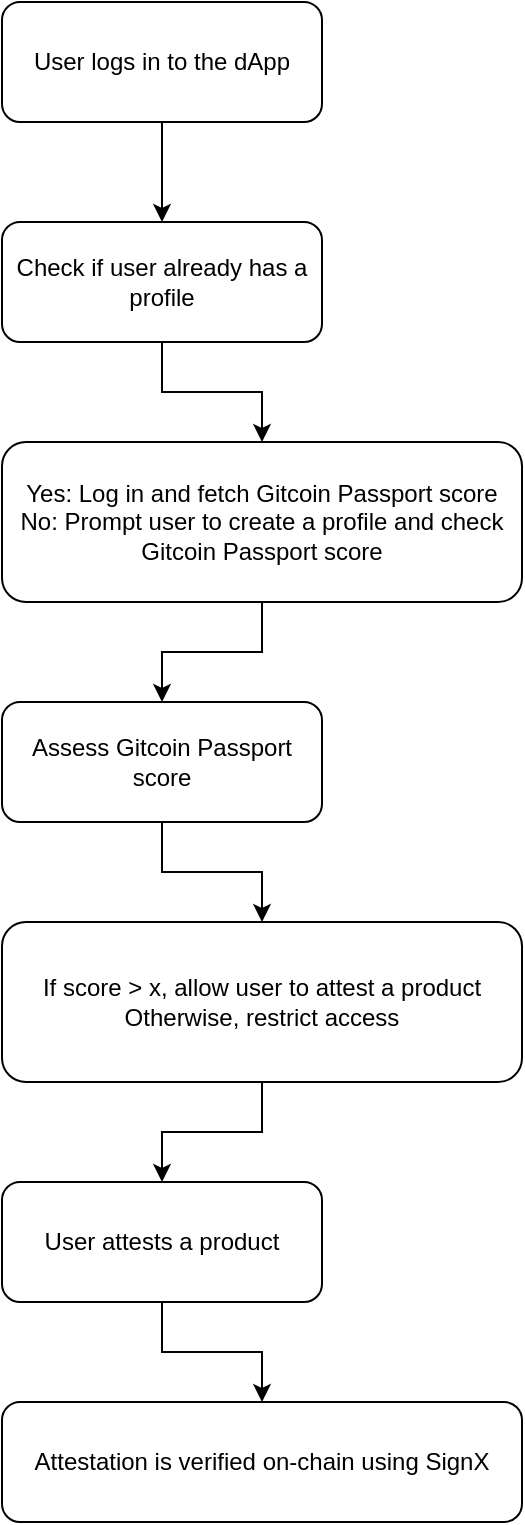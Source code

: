 <?xml version="1.0" encoding="UTF-8"?>
<mxfile version="16.9.6" type="device">
  <diagram id="1" name="Diagram 1">
    <mxGraphModel dx="1422" dy="794" grid="1" gridSize="10" guides="1" tooltips="1" connect="1" arrows="1" fold="1" page="1" pageScale="1" pageWidth="827" pageHeight="1169" math="0" shadow="0">
      <root>
        <mxCell id="0"/>
        <mxCell id="1" parent="0"/>
        <mxCell id="2" value="User logs in to the dApp" style="rounded=1;whiteSpace=wrap;html=1;" vertex="1" parent="1">
          <mxGeometry x="100" y="50" width="160" height="60" as="geometry"/>
        </mxCell>
        <mxCell id="3" value="Check if user already has a profile" style="rounded=1;whiteSpace=wrap;html=1;" vertex="1" parent="1">
          <mxGeometry x="100" y="160" width="160" height="60" as="geometry"/>
        </mxCell>
        <mxCell id="4" value="Yes: Log in and fetch Gitcoin Passport score&#xa;No: Prompt user to create a profile and check Gitcoin Passport score" style="rounded=1;whiteSpace=wrap;html=1;" vertex="1" parent="1">
          <mxGeometry x="100" y="270" width="260" height="80" as="geometry"/>
        </mxCell>
        <mxCell id="5" value="Assess Gitcoin Passport score" style="rounded=1;whiteSpace=wrap;html=1;" vertex="1" parent="1">
          <mxGeometry x="100" y="400" width="160" height="60" as="geometry"/>
        </mxCell>
        <mxCell id="6" value="If score &gt; x, allow user to attest a product&#xa;Otherwise, restrict access" style="rounded=1;whiteSpace=wrap;html=1;" vertex="1" parent="1">
          <mxGeometry x="100" y="510" width="260" height="80" as="geometry"/>
        </mxCell>
        <mxCell id="7" value="User attests a product" style="rounded=1;whiteSpace=wrap;html=1;" vertex="1" parent="1">
          <mxGeometry x="100" y="640" width="160" height="60" as="geometry"/>
        </mxCell>
        <mxCell id="8" value="Attestation is verified on-chain using SignX" style="rounded=1;whiteSpace=wrap;html=1;" vertex="1" parent="1">
          <mxGeometry x="100" y="750" width="260" height="60" as="geometry"/>
        </mxCell>
        <mxCell id="9" style="edgeStyle=orthogonalEdgeStyle;rounded=0;orthogonalLoop=1;jettySize=auto;html=1;" edge="1" parent="1" source="2" target="3">
          <mxGeometry relative="1" as="geometry"/>
        </mxCell>
        <mxCell id="10" style="edgeStyle=orthogonalEdgeStyle;rounded=0;orthogonalLoop=1;jettySize=auto;html=1;" edge="1" parent="1" source="3" target="4">
          <mxGeometry relative="1" as="geometry"/>
        </mxCell>
        <mxCell id="11" style="edgeStyle=orthogonalEdgeStyle;rounded=0;orthogonalLoop=1;jettySize=auto;html=1;" edge="1" parent="1" source="4" target="5">
          <mxGeometry relative="1" as="geometry"/>
        </mxCell>
        <mxCell id="12" style="edgeStyle=orthogonalEdgeStyle;rounded=0;orthogonalLoop=1;jettySize=auto;html=1;" edge="1" parent="1" source="5" target="6">
          <mxGeometry relative="1" as="geometry"/>
        </mxCell>
        <mxCell id="13" style="edgeStyle=orthogonalEdgeStyle;rounded=0;orthogonalLoop=1;jettySize=auto;html=1;" edge="1" parent="1" source="6" target="7">
          <mxGeometry relative="1" as="geometry"/>
        </mxCell>
        <mxCell id="14" style="edgeStyle=orthogonalEdgeStyle;rounded=0;orthogonalLoop=1;jettySize=auto;html=1;" edge="1" parent="1" source="7" target="8">
          <mxGeometry relative="1" as="geometry"/>
        </mxCell>
      </root>
    </mxGraphModel>
  </diagram>
</mxfile>
